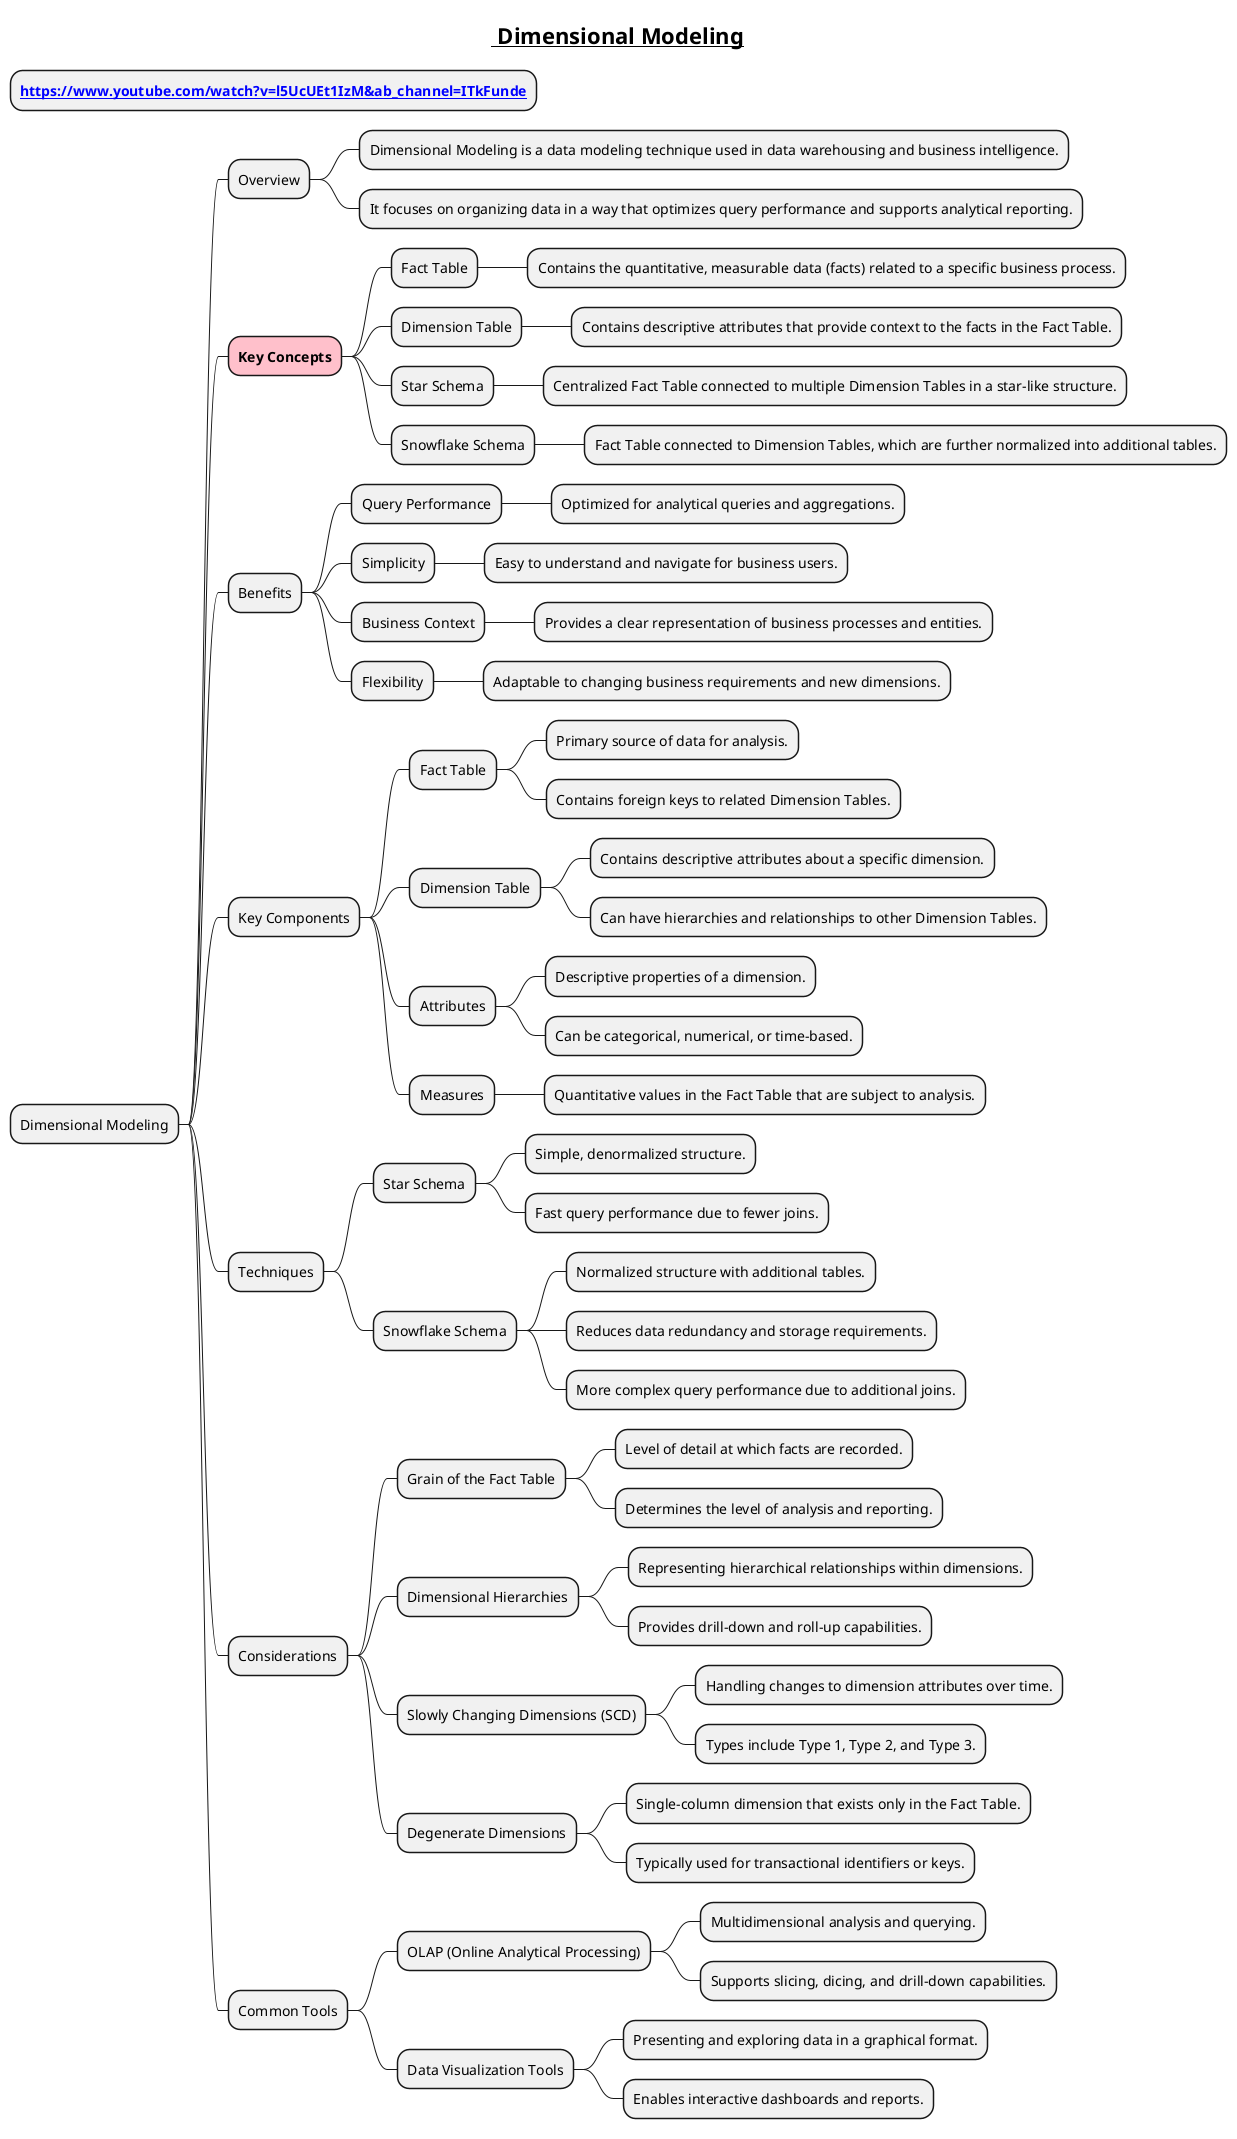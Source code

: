 @startmindmap
title =__ Dimensional Modeling__
* **[[https://www.youtube.com/watch?v=l5UcUEt1IzM&ab_channel=ITkFunde]]**

* Dimensional Modeling
** Overview
*** Dimensional Modeling is a data modeling technique used in data warehousing and business intelligence.
*** It focuses on organizing data in a way that optimizes query performance and supports analytical reporting.
**[#pink] **Key Concepts**
*** Fact Table
**** Contains the quantitative, measurable data (facts) related to a specific business process.
*** Dimension Table
**** Contains descriptive attributes that provide context to the facts in the Fact Table.
*** Star Schema
**** Centralized Fact Table connected to multiple Dimension Tables in a star-like structure.
*** Snowflake Schema
**** Fact Table connected to Dimension Tables, which are further normalized into additional tables.
** Benefits
*** Query Performance
**** Optimized for analytical queries and aggregations.
*** Simplicity
**** Easy to understand and navigate for business users.
*** Business Context
**** Provides a clear representation of business processes and entities.
*** Flexibility
**** Adaptable to changing business requirements and new dimensions.
** Key Components
*** Fact Table
**** Primary source of data for analysis.
**** Contains foreign keys to related Dimension Tables.
*** Dimension Table
**** Contains descriptive attributes about a specific dimension.
**** Can have hierarchies and relationships to other Dimension Tables.
*** Attributes
**** Descriptive properties of a dimension.
**** Can be categorical, numerical, or time-based.
*** Measures
**** Quantitative values in the Fact Table that are subject to analysis.
** Techniques
*** Star Schema
**** Simple, denormalized structure.
**** Fast query performance due to fewer joins.
*** Snowflake Schema
**** Normalized structure with additional tables.
**** Reduces data redundancy and storage requirements.
**** More complex query performance due to additional joins.
** Considerations
*** Grain of the Fact Table
**** Level of detail at which facts are recorded.
**** Determines the level of analysis and reporting.
*** Dimensional Hierarchies
**** Representing hierarchical relationships within dimensions.
**** Provides drill-down and roll-up capabilities.
*** Slowly Changing Dimensions (SCD)
**** Handling changes to dimension attributes over time.
**** Types include Type 1, Type 2, and Type 3.
*** Degenerate Dimensions
**** Single-column dimension that exists only in the Fact Table.
**** Typically used for transactional identifiers or keys.
** Common Tools
*** OLAP (Online Analytical Processing)
**** Multidimensional analysis and querying.
**** Supports slicing, dicing, and drill-down capabilities.
*** Data Visualization Tools
**** Presenting and exploring data in a graphical format.
**** Enables interactive dashboards and reports.
@endmindmap
